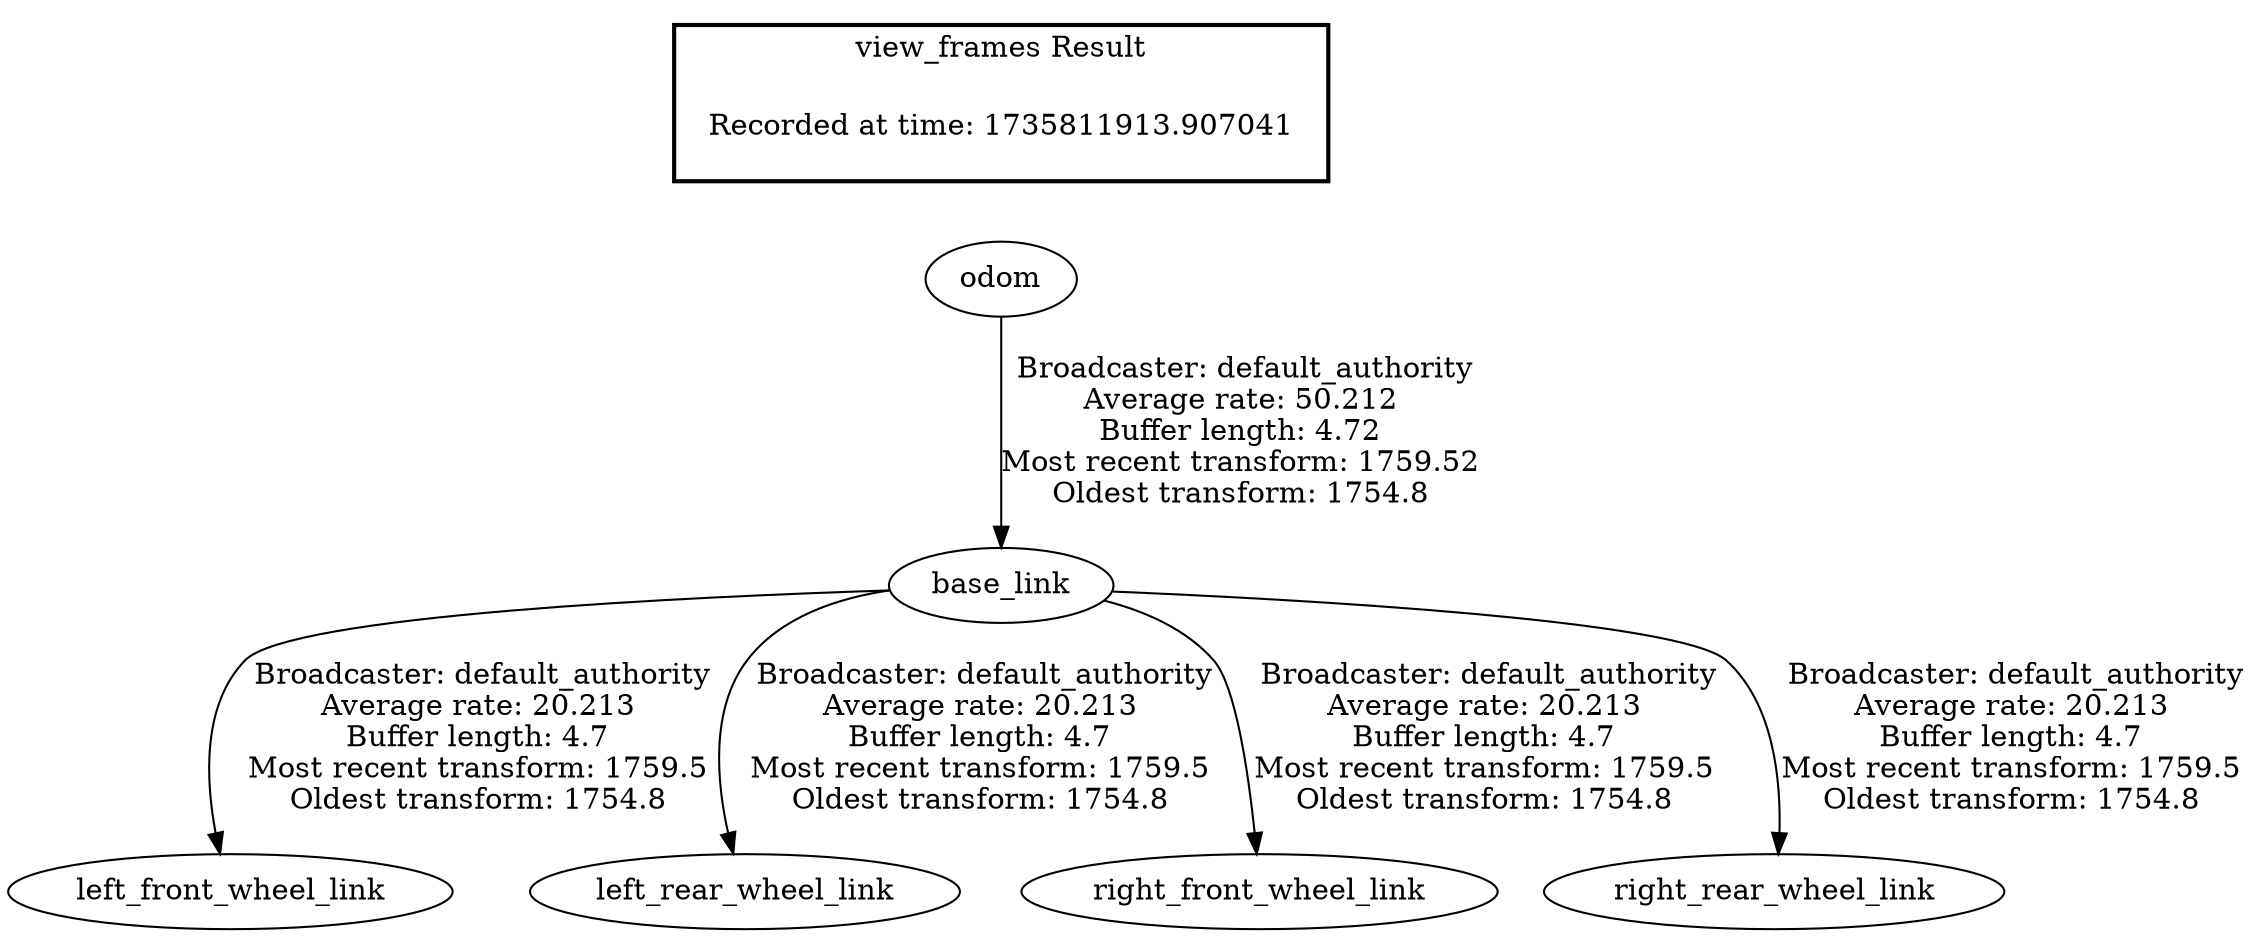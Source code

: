 digraph G {
"odom" -> "base_link"[label=" Broadcaster: default_authority\nAverage rate: 50.212\nBuffer length: 4.72\nMost recent transform: 1759.52\nOldest transform: 1754.8\n"];
"base_link" -> "left_front_wheel_link"[label=" Broadcaster: default_authority\nAverage rate: 20.213\nBuffer length: 4.7\nMost recent transform: 1759.5\nOldest transform: 1754.8\n"];
"base_link" -> "left_rear_wheel_link"[label=" Broadcaster: default_authority\nAverage rate: 20.213\nBuffer length: 4.7\nMost recent transform: 1759.5\nOldest transform: 1754.8\n"];
"base_link" -> "right_front_wheel_link"[label=" Broadcaster: default_authority\nAverage rate: 20.213\nBuffer length: 4.7\nMost recent transform: 1759.5\nOldest transform: 1754.8\n"];
"base_link" -> "right_rear_wheel_link"[label=" Broadcaster: default_authority\nAverage rate: 20.213\nBuffer length: 4.7\nMost recent transform: 1759.5\nOldest transform: 1754.8\n"];
edge [style=invis];
 subgraph cluster_legend { style=bold; color=black; label ="view_frames Result";
"Recorded at time: 1735811913.907041"[ shape=plaintext ] ;
}->"odom";
}